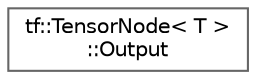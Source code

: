 digraph "类继承关系图"
{
 // LATEX_PDF_SIZE
  bgcolor="transparent";
  edge [fontname=Helvetica,fontsize=10,labelfontname=Helvetica,labelfontsize=10];
  node [fontname=Helvetica,fontsize=10,shape=box,height=0.2,width=0.4];
  rankdir="LR";
  Node0 [id="Node000000",label="tf::TensorNode\< T \>\l::Output",height=0.2,width=0.4,color="grey40", fillcolor="white", style="filled",URL="$structtf_1_1_tensor_node_1_1_output.html",tooltip=" "];
}
